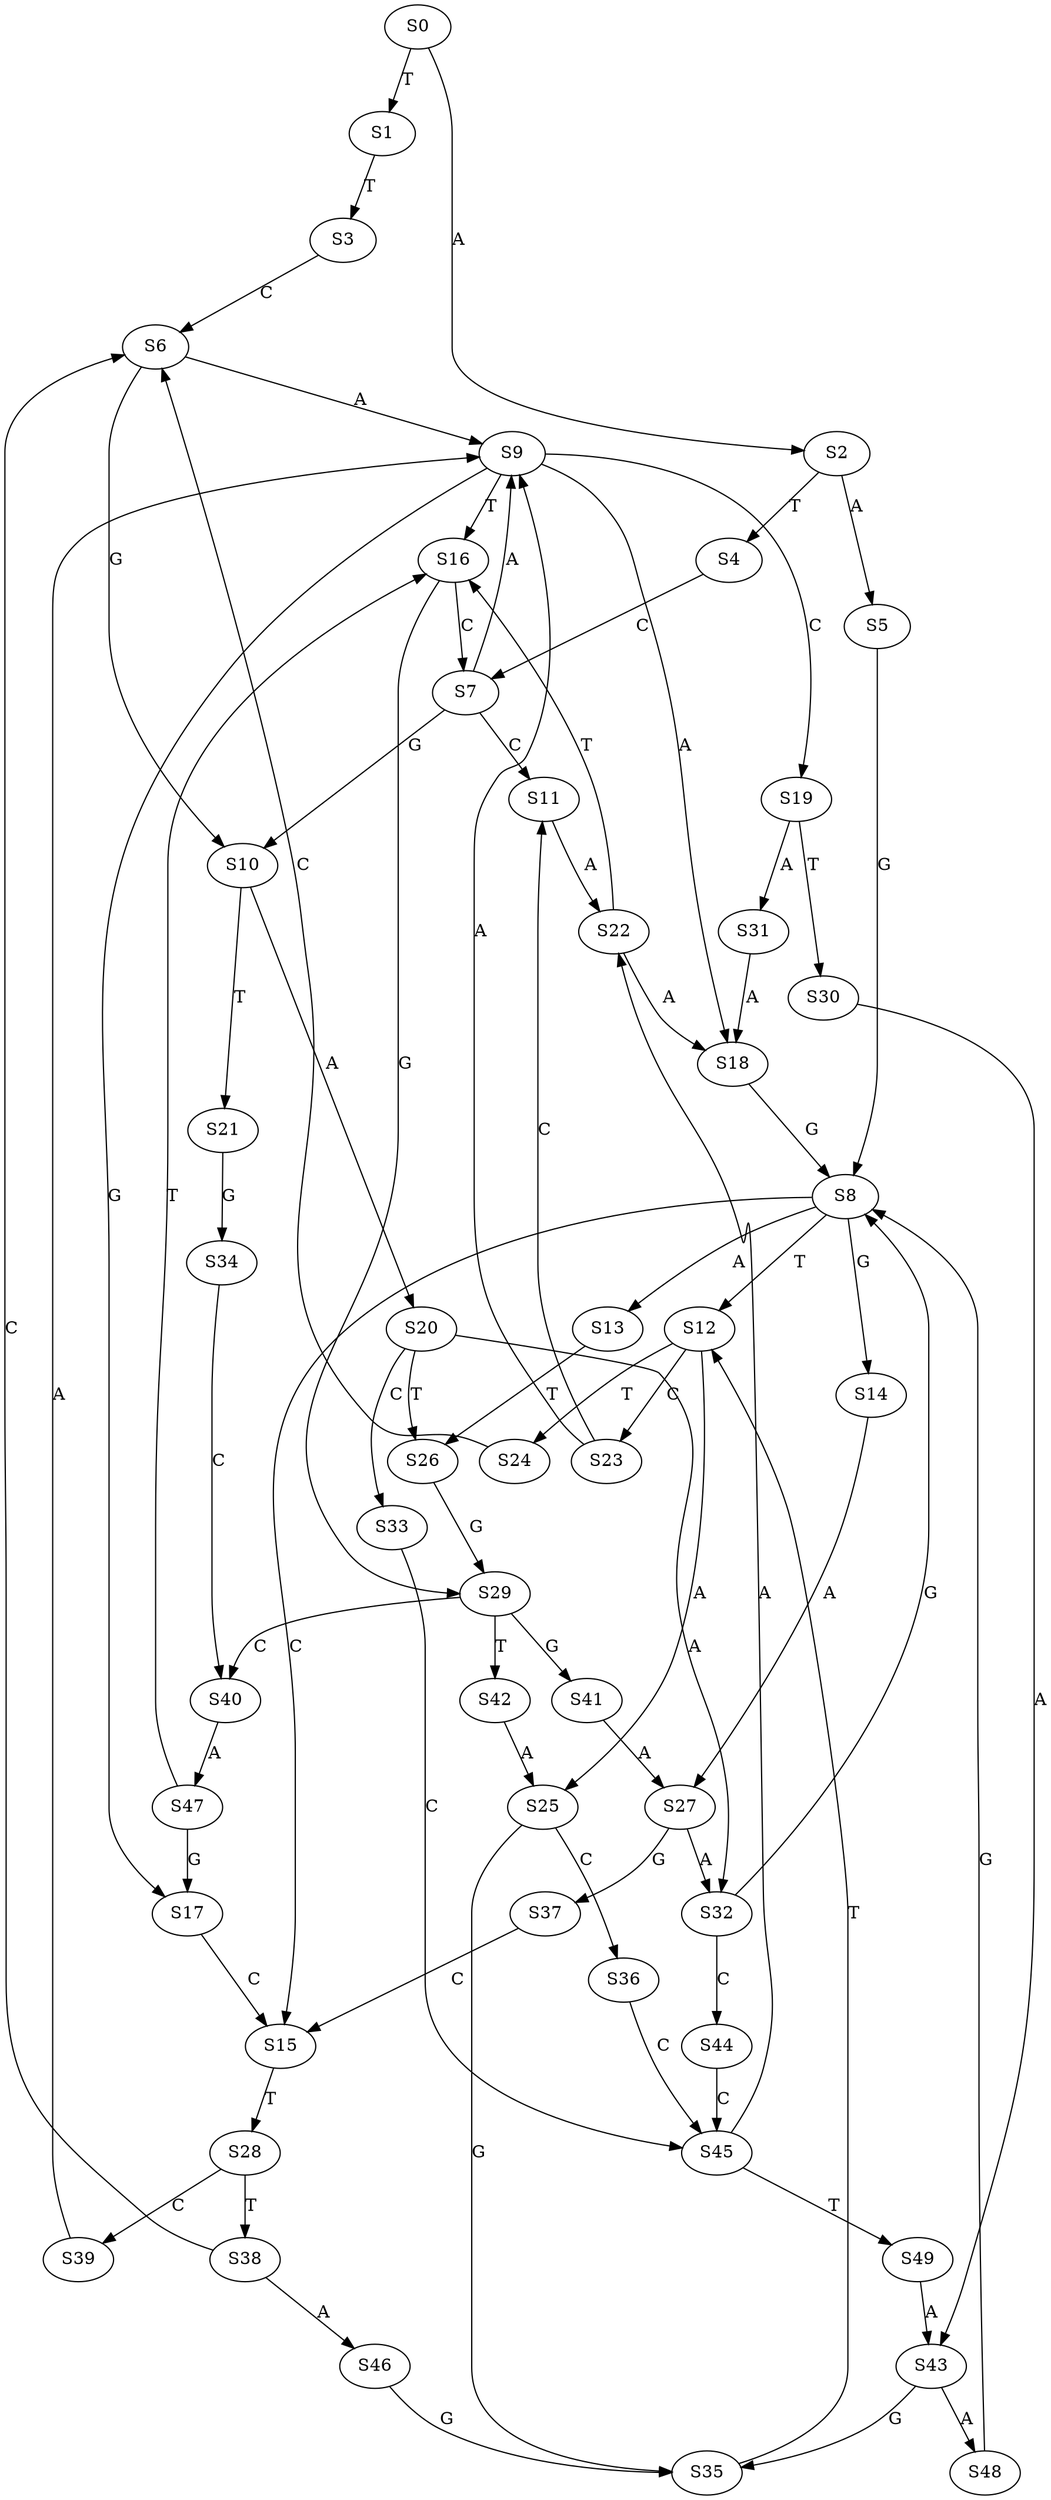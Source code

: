 strict digraph  {
	S0 -> S1 [ label = T ];
	S0 -> S2 [ label = A ];
	S1 -> S3 [ label = T ];
	S2 -> S4 [ label = T ];
	S2 -> S5 [ label = A ];
	S3 -> S6 [ label = C ];
	S4 -> S7 [ label = C ];
	S5 -> S8 [ label = G ];
	S6 -> S9 [ label = A ];
	S6 -> S10 [ label = G ];
	S7 -> S11 [ label = C ];
	S7 -> S10 [ label = G ];
	S7 -> S9 [ label = A ];
	S8 -> S12 [ label = T ];
	S8 -> S13 [ label = A ];
	S8 -> S14 [ label = G ];
	S8 -> S15 [ label = C ];
	S9 -> S16 [ label = T ];
	S9 -> S17 [ label = G ];
	S9 -> S18 [ label = A ];
	S9 -> S19 [ label = C ];
	S10 -> S20 [ label = A ];
	S10 -> S21 [ label = T ];
	S11 -> S22 [ label = A ];
	S12 -> S23 [ label = C ];
	S12 -> S24 [ label = T ];
	S12 -> S25 [ label = A ];
	S13 -> S26 [ label = T ];
	S14 -> S27 [ label = A ];
	S15 -> S28 [ label = T ];
	S16 -> S29 [ label = G ];
	S16 -> S7 [ label = C ];
	S17 -> S15 [ label = C ];
	S18 -> S8 [ label = G ];
	S19 -> S30 [ label = T ];
	S19 -> S31 [ label = A ];
	S20 -> S32 [ label = A ];
	S20 -> S26 [ label = T ];
	S20 -> S33 [ label = C ];
	S21 -> S34 [ label = G ];
	S22 -> S18 [ label = A ];
	S22 -> S16 [ label = T ];
	S23 -> S9 [ label = A ];
	S23 -> S11 [ label = C ];
	S24 -> S6 [ label = C ];
	S25 -> S35 [ label = G ];
	S25 -> S36 [ label = C ];
	S26 -> S29 [ label = G ];
	S27 -> S32 [ label = A ];
	S27 -> S37 [ label = G ];
	S28 -> S38 [ label = T ];
	S28 -> S39 [ label = C ];
	S29 -> S40 [ label = C ];
	S29 -> S41 [ label = G ];
	S29 -> S42 [ label = T ];
	S30 -> S43 [ label = A ];
	S31 -> S18 [ label = A ];
	S32 -> S44 [ label = C ];
	S32 -> S8 [ label = G ];
	S33 -> S45 [ label = C ];
	S34 -> S40 [ label = C ];
	S35 -> S12 [ label = T ];
	S36 -> S45 [ label = C ];
	S37 -> S15 [ label = C ];
	S38 -> S46 [ label = A ];
	S38 -> S6 [ label = C ];
	S39 -> S9 [ label = A ];
	S40 -> S47 [ label = A ];
	S41 -> S27 [ label = A ];
	S42 -> S25 [ label = A ];
	S43 -> S35 [ label = G ];
	S43 -> S48 [ label = A ];
	S44 -> S45 [ label = C ];
	S45 -> S22 [ label = A ];
	S45 -> S49 [ label = T ];
	S46 -> S35 [ label = G ];
	S47 -> S17 [ label = G ];
	S47 -> S16 [ label = T ];
	S48 -> S8 [ label = G ];
	S49 -> S43 [ label = A ];
}

